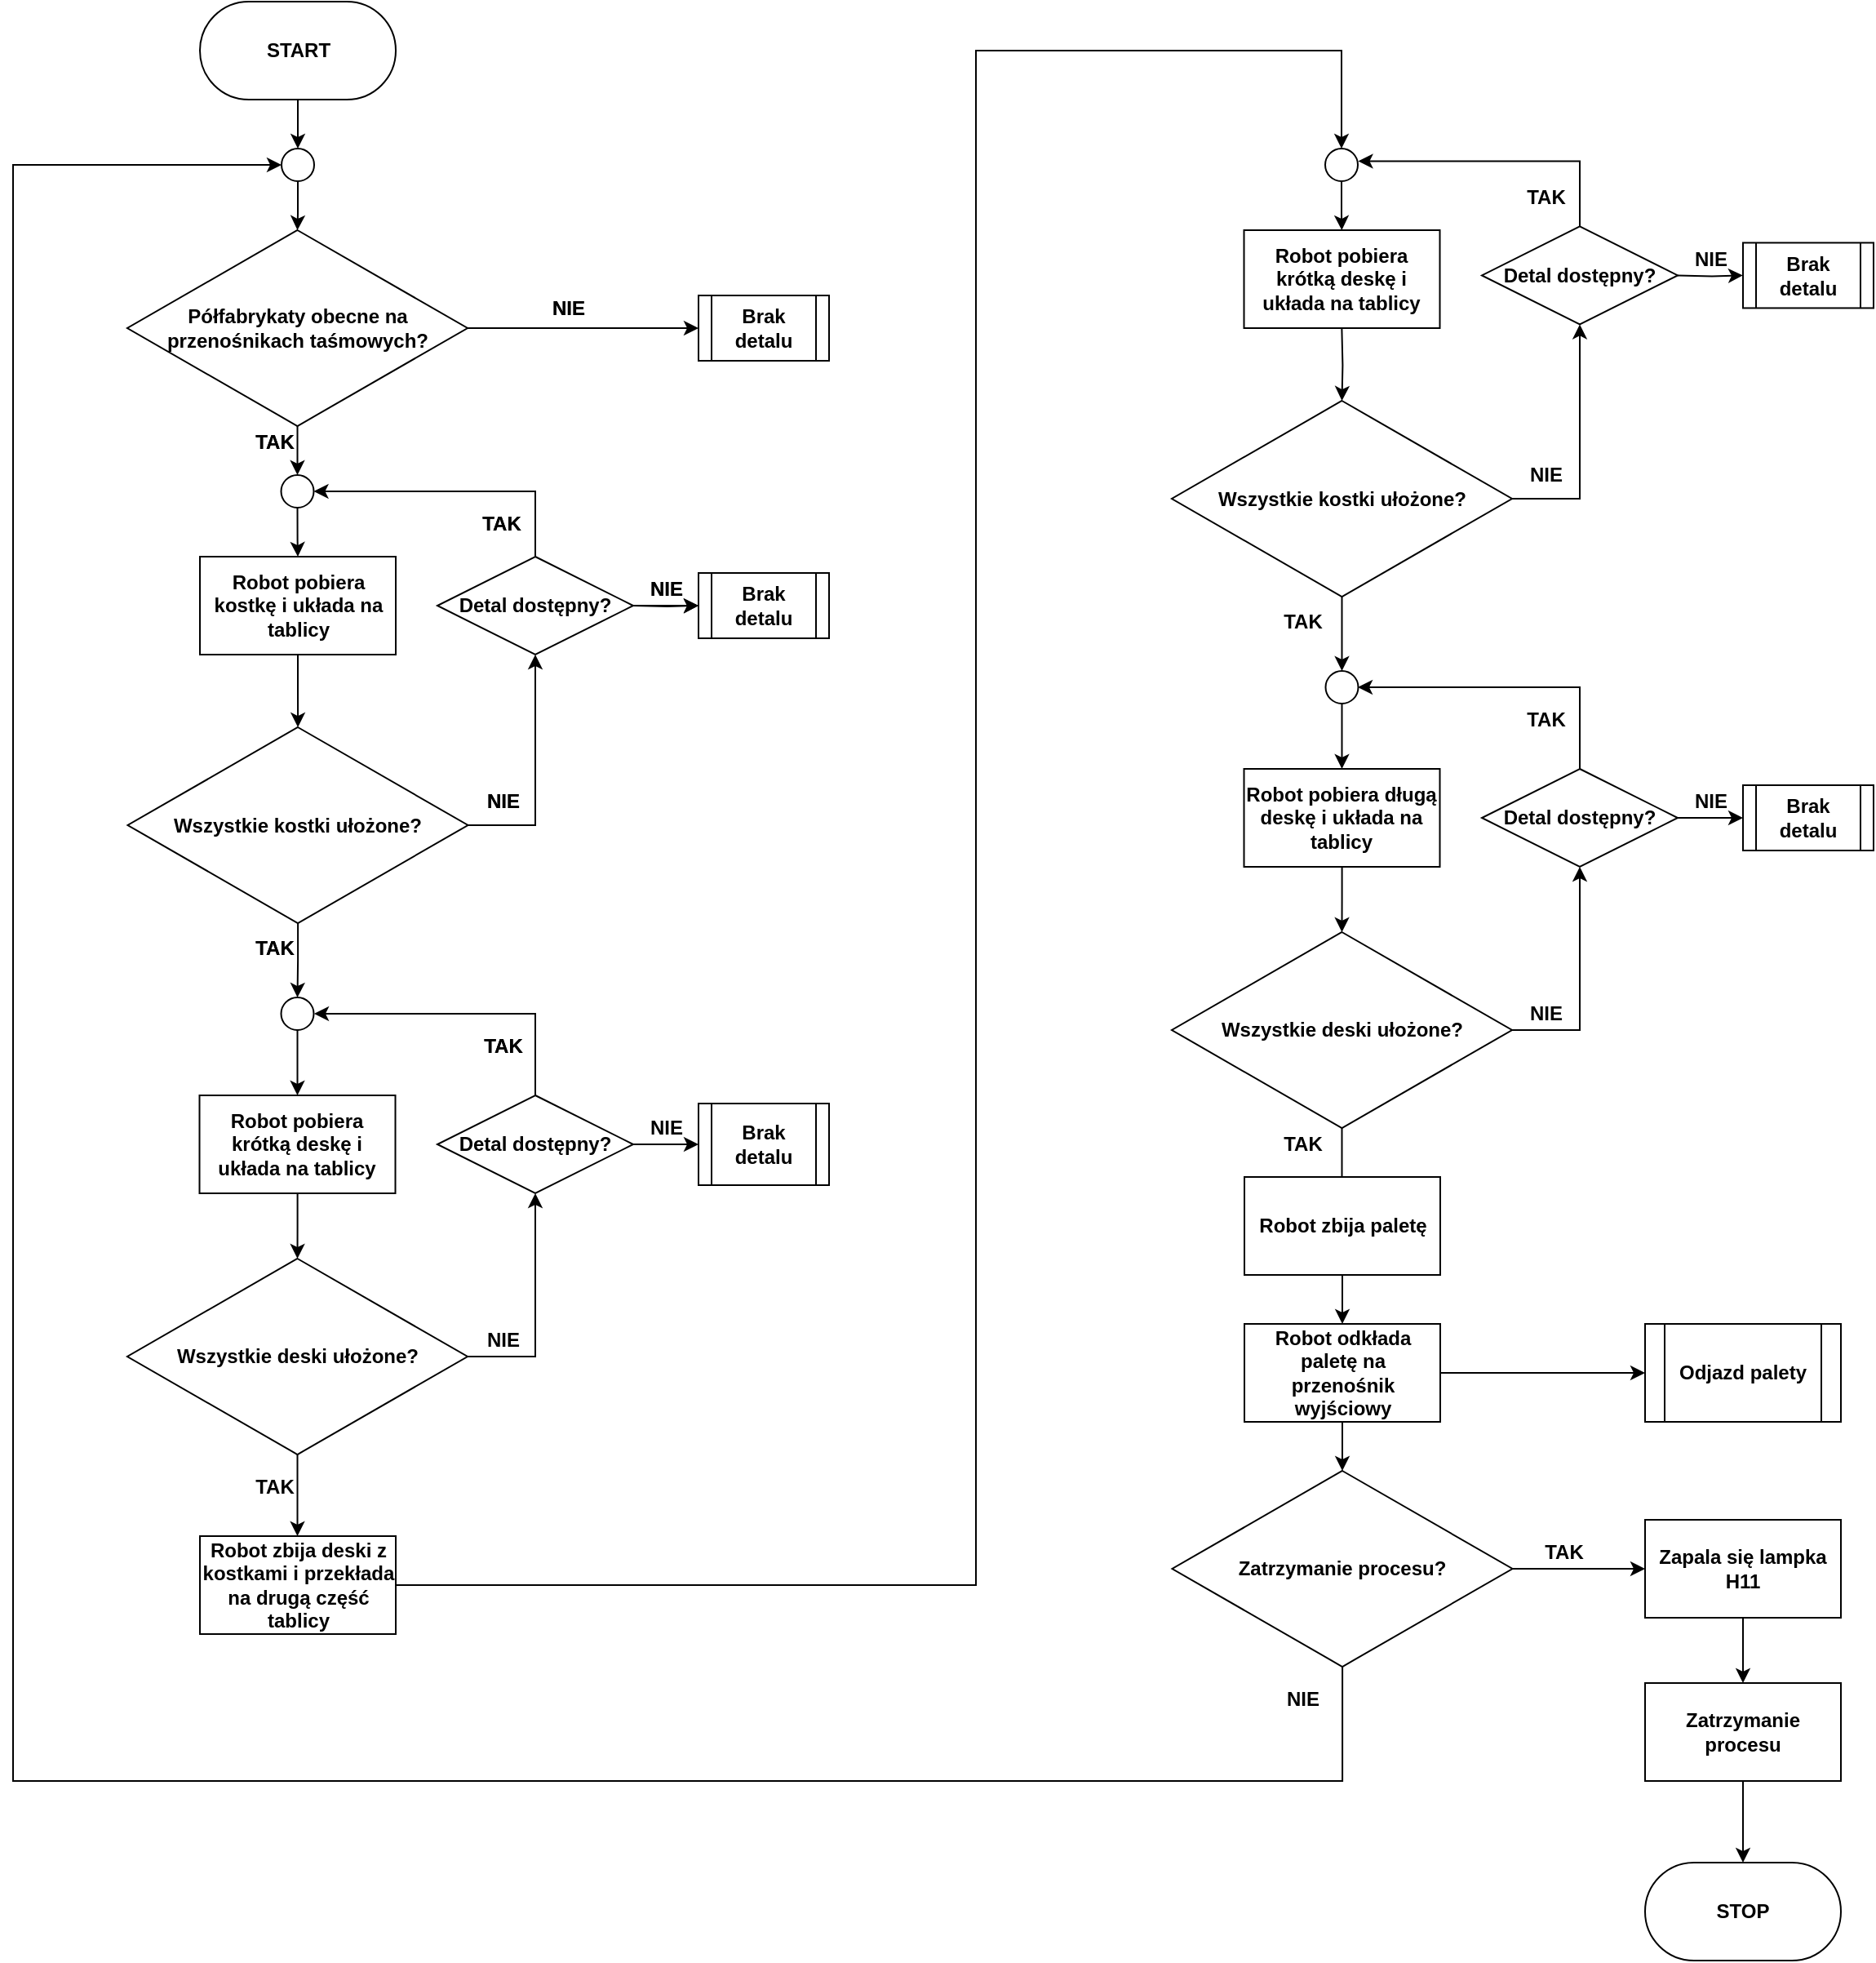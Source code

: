 <mxfile version="16.1.2" type="device"><diagram id="C5RBs43oDa-KdzZeNtuy" name="Page-1"><mxGraphModel dx="2714" dy="1200" grid="1" gridSize="10" guides="1" tooltips="1" connect="1" arrows="1" fold="1" page="1" pageScale="1" pageWidth="827" pageHeight="1169" math="0" shadow="0"><root><mxCell id="WIyWlLk6GJQsqaUBKTNV-0"/><mxCell id="WIyWlLk6GJQsqaUBKTNV-1" parent="WIyWlLk6GJQsqaUBKTNV-0"/><mxCell id="qYrs7TPI9UIkk16O0G_0-86" value="" style="edgeStyle=orthogonalEdgeStyle;rounded=0;orthogonalLoop=1;jettySize=auto;html=1;" edge="1" parent="WIyWlLk6GJQsqaUBKTNV-1" source="qYrs7TPI9UIkk16O0G_0-2" target="qYrs7TPI9UIkk16O0G_0-54"><mxGeometry relative="1" as="geometry"/></mxCell><mxCell id="qYrs7TPI9UIkk16O0G_0-2" value="START" style="rounded=1;whiteSpace=wrap;html=1;arcSize=50;fontStyle=1" vertex="1" parent="WIyWlLk6GJQsqaUBKTNV-1"><mxGeometry x="-105.5" y="30" width="120" height="60" as="geometry"/></mxCell><mxCell id="qYrs7TPI9UIkk16O0G_0-84" value="" style="edgeStyle=orthogonalEdgeStyle;rounded=0;orthogonalLoop=1;jettySize=auto;html=1;" edge="1" parent="WIyWlLk6GJQsqaUBKTNV-1" source="qYrs7TPI9UIkk16O0G_0-42" target="qYrs7TPI9UIkk16O0G_0-69"><mxGeometry relative="1" as="geometry"/></mxCell><mxCell id="qYrs7TPI9UIkk16O0G_0-129" style="edgeStyle=orthogonalEdgeStyle;rounded=0;orthogonalLoop=1;jettySize=auto;html=1;entryX=0;entryY=0.5;entryDx=0;entryDy=0;" edge="1" parent="WIyWlLk6GJQsqaUBKTNV-1" source="qYrs7TPI9UIkk16O0G_0-42" target="qYrs7TPI9UIkk16O0G_0-128"><mxGeometry relative="1" as="geometry"/></mxCell><mxCell id="qYrs7TPI9UIkk16O0G_0-42" value="&lt;div&gt;&lt;b&gt;Półfabrykaty obecne na przenośnikach taśmowych?&lt;/b&gt;&lt;/div&gt;" style="rhombus;whiteSpace=wrap;html=1;align=center;" vertex="1" parent="WIyWlLk6GJQsqaUBKTNV-1"><mxGeometry x="-150" y="170" width="208.5" height="120" as="geometry"/></mxCell><mxCell id="qYrs7TPI9UIkk16O0G_0-82" value="" style="edgeStyle=orthogonalEdgeStyle;rounded=0;orthogonalLoop=1;jettySize=auto;html=1;" edge="1" parent="WIyWlLk6GJQsqaUBKTNV-1" source="qYrs7TPI9UIkk16O0G_0-49" target="qYrs7TPI9UIkk16O0G_0-53"><mxGeometry relative="1" as="geometry"/></mxCell><mxCell id="qYrs7TPI9UIkk16O0G_0-49" value="&lt;b&gt;Robot pobiera kostkę i układa na tablicy&lt;/b&gt;" style="whiteSpace=wrap;html=1;" vertex="1" parent="WIyWlLk6GJQsqaUBKTNV-1"><mxGeometry x="-105.5" y="370" width="120" height="60" as="geometry"/></mxCell><mxCell id="qYrs7TPI9UIkk16O0G_0-81" value="" style="edgeStyle=orthogonalEdgeStyle;rounded=0;orthogonalLoop=1;jettySize=auto;html=1;" edge="1" parent="WIyWlLk6GJQsqaUBKTNV-1" source="qYrs7TPI9UIkk16O0G_0-53" target="qYrs7TPI9UIkk16O0G_0-74"><mxGeometry relative="1" as="geometry"/></mxCell><mxCell id="qYrs7TPI9UIkk16O0G_0-115" style="edgeStyle=orthogonalEdgeStyle;rounded=0;orthogonalLoop=1;jettySize=auto;html=1;entryX=0.5;entryY=1;entryDx=0;entryDy=0;" edge="1" parent="WIyWlLk6GJQsqaUBKTNV-1" source="qYrs7TPI9UIkk16O0G_0-53" target="qYrs7TPI9UIkk16O0G_0-114"><mxGeometry relative="1" as="geometry"><Array as="points"><mxPoint x="100" y="535"/></Array></mxGeometry></mxCell><mxCell id="qYrs7TPI9UIkk16O0G_0-53" value="&lt;b&gt;Wszystkie kostki ułożone?&lt;/b&gt;" style="rhombus;whiteSpace=wrap;html=1;align=center;" vertex="1" parent="WIyWlLk6GJQsqaUBKTNV-1"><mxGeometry x="-149.75" y="474.5" width="208.5" height="120" as="geometry"/></mxCell><mxCell id="qYrs7TPI9UIkk16O0G_0-85" value="" style="edgeStyle=orthogonalEdgeStyle;rounded=0;orthogonalLoop=1;jettySize=auto;html=1;" edge="1" parent="WIyWlLk6GJQsqaUBKTNV-1" source="qYrs7TPI9UIkk16O0G_0-54" target="qYrs7TPI9UIkk16O0G_0-42"><mxGeometry relative="1" as="geometry"/></mxCell><mxCell id="qYrs7TPI9UIkk16O0G_0-54" value="" style="ellipse;whiteSpace=wrap;html=1;aspect=fixed;" vertex="1" parent="WIyWlLk6GJQsqaUBKTNV-1"><mxGeometry x="-55.5" y="120" width="20" height="20" as="geometry"/></mxCell><mxCell id="qYrs7TPI9UIkk16O0G_0-79" value="" style="edgeStyle=orthogonalEdgeStyle;rounded=0;orthogonalLoop=1;jettySize=auto;html=1;" edge="1" parent="WIyWlLk6GJQsqaUBKTNV-1" source="qYrs7TPI9UIkk16O0G_0-64" target="qYrs7TPI9UIkk16O0G_0-65"><mxGeometry relative="1" as="geometry"/></mxCell><mxCell id="qYrs7TPI9UIkk16O0G_0-64" value="&lt;b&gt;Robot pobiera krótką deskę i układa na tablicy&lt;/b&gt;" style="whiteSpace=wrap;html=1;" vertex="1" parent="WIyWlLk6GJQsqaUBKTNV-1"><mxGeometry x="-105.75" y="700" width="120" height="60" as="geometry"/></mxCell><mxCell id="qYrs7TPI9UIkk16O0G_0-88" style="edgeStyle=orthogonalEdgeStyle;rounded=0;orthogonalLoop=1;jettySize=auto;html=1;" edge="1" parent="WIyWlLk6GJQsqaUBKTNV-1" source="qYrs7TPI9UIkk16O0G_0-65"><mxGeometry relative="1" as="geometry"><mxPoint x="-45.75" y="970" as="targetPoint"/></mxGeometry></mxCell><mxCell id="qYrs7TPI9UIkk16O0G_0-125" style="edgeStyle=orthogonalEdgeStyle;rounded=0;orthogonalLoop=1;jettySize=auto;html=1;entryX=0.5;entryY=1;entryDx=0;entryDy=0;" edge="1" parent="WIyWlLk6GJQsqaUBKTNV-1" source="qYrs7TPI9UIkk16O0G_0-65" target="qYrs7TPI9UIkk16O0G_0-123"><mxGeometry relative="1" as="geometry"><Array as="points"><mxPoint x="100" y="860"/></Array></mxGeometry></mxCell><mxCell id="qYrs7TPI9UIkk16O0G_0-65" value="&lt;b&gt;Wszystkie deski ułożone?&lt;/b&gt;" style="rhombus;whiteSpace=wrap;html=1;align=center;" vertex="1" parent="WIyWlLk6GJQsqaUBKTNV-1"><mxGeometry x="-150" y="800" width="208.5" height="120" as="geometry"/></mxCell><mxCell id="qYrs7TPI9UIkk16O0G_0-83" value="" style="edgeStyle=orthogonalEdgeStyle;rounded=0;orthogonalLoop=1;jettySize=auto;html=1;" edge="1" parent="WIyWlLk6GJQsqaUBKTNV-1" source="qYrs7TPI9UIkk16O0G_0-69" target="qYrs7TPI9UIkk16O0G_0-49"><mxGeometry relative="1" as="geometry"/></mxCell><mxCell id="qYrs7TPI9UIkk16O0G_0-69" value="" style="ellipse;whiteSpace=wrap;html=1;aspect=fixed;" vertex="1" parent="WIyWlLk6GJQsqaUBKTNV-1"><mxGeometry x="-55.75" y="320" width="20" height="20" as="geometry"/></mxCell><mxCell id="qYrs7TPI9UIkk16O0G_0-80" value="" style="edgeStyle=orthogonalEdgeStyle;rounded=0;orthogonalLoop=1;jettySize=auto;html=1;" edge="1" parent="WIyWlLk6GJQsqaUBKTNV-1" source="qYrs7TPI9UIkk16O0G_0-74" target="qYrs7TPI9UIkk16O0G_0-64"><mxGeometry relative="1" as="geometry"/></mxCell><mxCell id="qYrs7TPI9UIkk16O0G_0-74" value="" style="ellipse;whiteSpace=wrap;html=1;aspect=fixed;" vertex="1" parent="WIyWlLk6GJQsqaUBKTNV-1"><mxGeometry x="-55.75" y="640" width="20" height="20" as="geometry"/></mxCell><mxCell id="qYrs7TPI9UIkk16O0G_0-90" style="edgeStyle=orthogonalEdgeStyle;rounded=0;orthogonalLoop=1;jettySize=auto;html=1;entryX=0.5;entryY=0;entryDx=0;entryDy=0;" edge="1" parent="WIyWlLk6GJQsqaUBKTNV-1" source="qYrs7TPI9UIkk16O0G_0-89" target="qYrs7TPI9UIkk16O0G_0-96"><mxGeometry relative="1" as="geometry"><mxPoint x="440" y="120" as="targetPoint"/><Array as="points"><mxPoint x="370" y="1000"/><mxPoint x="370" y="60"/><mxPoint x="594" y="60"/></Array></mxGeometry></mxCell><mxCell id="qYrs7TPI9UIkk16O0G_0-89" value="Robot zbija deski z kostkami i przekłada na drugą część tablicy" style="whiteSpace=wrap;html=1;fontStyle=1" vertex="1" parent="WIyWlLk6GJQsqaUBKTNV-1"><mxGeometry x="-105.5" y="970" width="120" height="60" as="geometry"/></mxCell><mxCell id="qYrs7TPI9UIkk16O0G_0-91" value="" style="edgeStyle=orthogonalEdgeStyle;rounded=0;orthogonalLoop=1;jettySize=auto;html=1;" edge="1" parent="WIyWlLk6GJQsqaUBKTNV-1" target="qYrs7TPI9UIkk16O0G_0-94"><mxGeometry relative="1" as="geometry"><mxPoint x="594.176" y="230" as="sourcePoint"/></mxGeometry></mxCell><mxCell id="qYrs7TPI9UIkk16O0G_0-106" value="" style="edgeStyle=orthogonalEdgeStyle;rounded=0;orthogonalLoop=1;jettySize=auto;html=1;" edge="1" parent="WIyWlLk6GJQsqaUBKTNV-1" source="qYrs7TPI9UIkk16O0G_0-94" target="qYrs7TPI9UIkk16O0G_0-104"><mxGeometry relative="1" as="geometry"/></mxCell><mxCell id="qYrs7TPI9UIkk16O0G_0-138" style="edgeStyle=orthogonalEdgeStyle;rounded=0;orthogonalLoop=1;jettySize=auto;html=1;entryX=0.5;entryY=1;entryDx=0;entryDy=0;" edge="1" parent="WIyWlLk6GJQsqaUBKTNV-1" source="qYrs7TPI9UIkk16O0G_0-94" target="qYrs7TPI9UIkk16O0G_0-135"><mxGeometry relative="1" as="geometry"><Array as="points"><mxPoint x="740" y="335"/></Array></mxGeometry></mxCell><mxCell id="qYrs7TPI9UIkk16O0G_0-94" value="&lt;b&gt;Wszystkie kostki ułożone?&lt;/b&gt;" style="rhombus;whiteSpace=wrap;html=1;align=center;" vertex="1" parent="WIyWlLk6GJQsqaUBKTNV-1"><mxGeometry x="490" y="274.5" width="208.5" height="120" as="geometry"/></mxCell><mxCell id="qYrs7TPI9UIkk16O0G_0-95" value="" style="edgeStyle=orthogonalEdgeStyle;rounded=0;orthogonalLoop=1;jettySize=auto;html=1;" edge="1" parent="WIyWlLk6GJQsqaUBKTNV-1" source="qYrs7TPI9UIkk16O0G_0-96"><mxGeometry relative="1" as="geometry"><mxPoint x="594.176" y="170" as="targetPoint"/></mxGeometry></mxCell><mxCell id="qYrs7TPI9UIkk16O0G_0-96" value="" style="ellipse;whiteSpace=wrap;html=1;aspect=fixed;" vertex="1" parent="WIyWlLk6GJQsqaUBKTNV-1"><mxGeometry x="584" y="120" width="20" height="20" as="geometry"/></mxCell><mxCell id="qYrs7TPI9UIkk16O0G_0-97" value="&lt;b&gt;Robot pobiera krótką deskę i układa na tablicy&lt;/b&gt;" style="whiteSpace=wrap;html=1;" vertex="1" parent="WIyWlLk6GJQsqaUBKTNV-1"><mxGeometry x="534.25" y="170" width="120" height="60" as="geometry"/></mxCell><mxCell id="qYrs7TPI9UIkk16O0G_0-98" value="" style="edgeStyle=orthogonalEdgeStyle;rounded=0;orthogonalLoop=1;jettySize=auto;html=1;" edge="1" parent="WIyWlLk6GJQsqaUBKTNV-1" source="qYrs7TPI9UIkk16O0G_0-99" target="qYrs7TPI9UIkk16O0G_0-102"><mxGeometry relative="1" as="geometry"/></mxCell><mxCell id="qYrs7TPI9UIkk16O0G_0-99" value="&lt;b&gt;Robot pobiera długą deskę i układa na tablicy&lt;/b&gt;" style="whiteSpace=wrap;html=1;" vertex="1" parent="WIyWlLk6GJQsqaUBKTNV-1"><mxGeometry x="534.25" y="500" width="120" height="60" as="geometry"/></mxCell><mxCell id="qYrs7TPI9UIkk16O0G_0-101" style="edgeStyle=orthogonalEdgeStyle;rounded=0;orthogonalLoop=1;jettySize=auto;html=1;" edge="1" parent="WIyWlLk6GJQsqaUBKTNV-1" source="qYrs7TPI9UIkk16O0G_0-102"><mxGeometry relative="1" as="geometry"><mxPoint x="594.25" y="770" as="targetPoint"/></mxGeometry></mxCell><mxCell id="qYrs7TPI9UIkk16O0G_0-144" style="edgeStyle=orthogonalEdgeStyle;rounded=0;orthogonalLoop=1;jettySize=auto;html=1;entryX=0.5;entryY=1;entryDx=0;entryDy=0;" edge="1" parent="WIyWlLk6GJQsqaUBKTNV-1" source="qYrs7TPI9UIkk16O0G_0-102" target="qYrs7TPI9UIkk16O0G_0-141"><mxGeometry relative="1" as="geometry"><Array as="points"><mxPoint x="740" y="660"/></Array></mxGeometry></mxCell><mxCell id="qYrs7TPI9UIkk16O0G_0-102" value="&lt;b&gt;Wszystkie deski ułożone?&lt;/b&gt;" style="rhombus;whiteSpace=wrap;html=1;align=center;" vertex="1" parent="WIyWlLk6GJQsqaUBKTNV-1"><mxGeometry x="490" y="600" width="208.5" height="120" as="geometry"/></mxCell><mxCell id="qYrs7TPI9UIkk16O0G_0-103" value="" style="edgeStyle=orthogonalEdgeStyle;rounded=0;orthogonalLoop=1;jettySize=auto;html=1;" edge="1" parent="WIyWlLk6GJQsqaUBKTNV-1" source="qYrs7TPI9UIkk16O0G_0-104" target="qYrs7TPI9UIkk16O0G_0-99"><mxGeometry relative="1" as="geometry"/></mxCell><mxCell id="qYrs7TPI9UIkk16O0G_0-104" value="" style="ellipse;whiteSpace=wrap;html=1;aspect=fixed;" vertex="1" parent="WIyWlLk6GJQsqaUBKTNV-1"><mxGeometry x="584.25" y="440" width="20" height="20" as="geometry"/></mxCell><mxCell id="qYrs7TPI9UIkk16O0G_0-108" value="" style="edgeStyle=orthogonalEdgeStyle;rounded=0;orthogonalLoop=1;jettySize=auto;html=1;" edge="1" parent="WIyWlLk6GJQsqaUBKTNV-1" source="qYrs7TPI9UIkk16O0G_0-105" target="qYrs7TPI9UIkk16O0G_0-107"><mxGeometry relative="1" as="geometry"/></mxCell><mxCell id="qYrs7TPI9UIkk16O0G_0-105" value="Robot zbija paletę" style="whiteSpace=wrap;html=1;fontStyle=1" vertex="1" parent="WIyWlLk6GJQsqaUBKTNV-1"><mxGeometry x="534.5" y="750" width="120" height="60" as="geometry"/></mxCell><mxCell id="qYrs7TPI9UIkk16O0G_0-148" style="edgeStyle=orthogonalEdgeStyle;rounded=0;orthogonalLoop=1;jettySize=auto;html=1;entryX=0.5;entryY=0;entryDx=0;entryDy=0;" edge="1" parent="WIyWlLk6GJQsqaUBKTNV-1" source="qYrs7TPI9UIkk16O0G_0-107" target="qYrs7TPI9UIkk16O0G_0-147"><mxGeometry relative="1" as="geometry"/></mxCell><mxCell id="qYrs7TPI9UIkk16O0G_0-157" value="" style="edgeStyle=orthogonalEdgeStyle;rounded=0;orthogonalLoop=1;jettySize=auto;html=1;" edge="1" parent="WIyWlLk6GJQsqaUBKTNV-1" source="qYrs7TPI9UIkk16O0G_0-107" target="qYrs7TPI9UIkk16O0G_0-156"><mxGeometry relative="1" as="geometry"/></mxCell><mxCell id="qYrs7TPI9UIkk16O0G_0-107" value="Robot odkłada paletę na przenośnik wyjściowy" style="whiteSpace=wrap;html=1;fontStyle=1;" vertex="1" parent="WIyWlLk6GJQsqaUBKTNV-1"><mxGeometry x="534.5" y="840" width="120" height="60" as="geometry"/></mxCell><mxCell id="qYrs7TPI9UIkk16O0G_0-116" style="edgeStyle=orthogonalEdgeStyle;rounded=0;orthogonalLoop=1;jettySize=auto;html=1;entryX=1;entryY=0.5;entryDx=0;entryDy=0;" edge="1" parent="WIyWlLk6GJQsqaUBKTNV-1" source="qYrs7TPI9UIkk16O0G_0-114" target="qYrs7TPI9UIkk16O0G_0-69"><mxGeometry relative="1" as="geometry"><Array as="points"><mxPoint x="100" y="330"/></Array></mxGeometry></mxCell><mxCell id="qYrs7TPI9UIkk16O0G_0-119" value="" style="edgeStyle=orthogonalEdgeStyle;rounded=0;orthogonalLoop=1;jettySize=auto;html=1;" edge="1" parent="WIyWlLk6GJQsqaUBKTNV-1" source="qYrs7TPI9UIkk16O0G_0-114" target="qYrs7TPI9UIkk16O0G_0-118"><mxGeometry relative="1" as="geometry"/></mxCell><mxCell id="qYrs7TPI9UIkk16O0G_0-114" value="&lt;b&gt;Detal dostępny?&lt;/b&gt;" style="rhombus;whiteSpace=wrap;html=1;align=center;" vertex="1" parent="WIyWlLk6GJQsqaUBKTNV-1"><mxGeometry x="40" y="370" width="120" height="60" as="geometry"/></mxCell><mxCell id="qYrs7TPI9UIkk16O0G_0-118" value="&lt;b&gt;Brak detalu&lt;/b&gt;" style="shape=process;whiteSpace=wrap;html=1;backgroundOutline=1;" vertex="1" parent="WIyWlLk6GJQsqaUBKTNV-1"><mxGeometry x="200" y="380" width="80" height="40" as="geometry"/></mxCell><mxCell id="qYrs7TPI9UIkk16O0G_0-121" style="edgeStyle=orthogonalEdgeStyle;rounded=0;orthogonalLoop=1;jettySize=auto;html=1;entryX=1;entryY=0.5;entryDx=0;entryDy=0;" edge="1" parent="WIyWlLk6GJQsqaUBKTNV-1" source="qYrs7TPI9UIkk16O0G_0-123"><mxGeometry relative="1" as="geometry"><mxPoint x="-35.5" y="650" as="targetPoint"/><Array as="points"><mxPoint x="100.25" y="650"/></Array></mxGeometry></mxCell><mxCell id="qYrs7TPI9UIkk16O0G_0-122" value="" style="edgeStyle=orthogonalEdgeStyle;rounded=0;orthogonalLoop=1;jettySize=auto;html=1;" edge="1" parent="WIyWlLk6GJQsqaUBKTNV-1" source="qYrs7TPI9UIkk16O0G_0-123" target="qYrs7TPI9UIkk16O0G_0-124"><mxGeometry relative="1" as="geometry"/></mxCell><mxCell id="qYrs7TPI9UIkk16O0G_0-123" value="&lt;b&gt;Detal dostępny?&lt;/b&gt;" style="rhombus;whiteSpace=wrap;html=1;align=center;" vertex="1" parent="WIyWlLk6GJQsqaUBKTNV-1"><mxGeometry x="40" y="700" width="120" height="60" as="geometry"/></mxCell><mxCell id="qYrs7TPI9UIkk16O0G_0-124" value="&lt;b&gt;Brak detalu&lt;/b&gt;" style="shape=process;whiteSpace=wrap;html=1;backgroundOutline=1;" vertex="1" parent="WIyWlLk6GJQsqaUBKTNV-1"><mxGeometry x="200" y="705" width="80" height="50" as="geometry"/></mxCell><mxCell id="qYrs7TPI9UIkk16O0G_0-128" value="&lt;b&gt;Brak detalu&lt;/b&gt;" style="shape=process;whiteSpace=wrap;html=1;backgroundOutline=1;" vertex="1" parent="WIyWlLk6GJQsqaUBKTNV-1"><mxGeometry x="200" y="210" width="80" height="40" as="geometry"/></mxCell><mxCell id="qYrs7TPI9UIkk16O0G_0-131" value="" style="edgeStyle=orthogonalEdgeStyle;rounded=0;orthogonalLoop=1;jettySize=auto;html=1;" edge="1" target="qYrs7TPI9UIkk16O0G_0-132" parent="WIyWlLk6GJQsqaUBKTNV-1"><mxGeometry relative="1" as="geometry"><mxPoint x="160" y="400" as="sourcePoint"/></mxGeometry></mxCell><mxCell id="qYrs7TPI9UIkk16O0G_0-132" value="&lt;b&gt;Brak detalu&lt;/b&gt;" style="shape=process;whiteSpace=wrap;html=1;backgroundOutline=1;" vertex="1" parent="WIyWlLk6GJQsqaUBKTNV-1"><mxGeometry x="200" y="380" width="80" height="40" as="geometry"/></mxCell><mxCell id="qYrs7TPI9UIkk16O0G_0-134" style="edgeStyle=orthogonalEdgeStyle;rounded=0;orthogonalLoop=1;jettySize=auto;html=1;entryX=1;entryY=0.5;entryDx=0;entryDy=0;" edge="1" parent="WIyWlLk6GJQsqaUBKTNV-1" source="qYrs7TPI9UIkk16O0G_0-135"><mxGeometry relative="1" as="geometry"><mxPoint x="604.25" y="127.72" as="targetPoint"/><Array as="points"><mxPoint x="740" y="127.72"/></Array></mxGeometry></mxCell><mxCell id="qYrs7TPI9UIkk16O0G_0-135" value="&lt;b&gt;Detal dostępny?&lt;/b&gt;" style="rhombus;whiteSpace=wrap;html=1;align=center;" vertex="1" parent="WIyWlLk6GJQsqaUBKTNV-1"><mxGeometry x="680" y="167.72" width="120" height="60" as="geometry"/></mxCell><mxCell id="qYrs7TPI9UIkk16O0G_0-136" value="" style="edgeStyle=orthogonalEdgeStyle;rounded=0;orthogonalLoop=1;jettySize=auto;html=1;" edge="1" parent="WIyWlLk6GJQsqaUBKTNV-1" target="qYrs7TPI9UIkk16O0G_0-137"><mxGeometry relative="1" as="geometry"><mxPoint x="800" y="197.72" as="sourcePoint"/></mxGeometry></mxCell><mxCell id="qYrs7TPI9UIkk16O0G_0-137" value="&lt;b&gt;Brak detalu&lt;/b&gt;" style="shape=process;whiteSpace=wrap;html=1;backgroundOutline=1;" vertex="1" parent="WIyWlLk6GJQsqaUBKTNV-1"><mxGeometry x="840" y="177.72" width="80" height="40" as="geometry"/></mxCell><mxCell id="qYrs7TPI9UIkk16O0G_0-140" style="edgeStyle=orthogonalEdgeStyle;rounded=0;orthogonalLoop=1;jettySize=auto;html=1;entryX=1;entryY=0.5;entryDx=0;entryDy=0;" edge="1" parent="WIyWlLk6GJQsqaUBKTNV-1" source="qYrs7TPI9UIkk16O0G_0-141"><mxGeometry relative="1" as="geometry"><mxPoint x="604" y="450" as="targetPoint"/><Array as="points"><mxPoint x="739.75" y="450"/></Array></mxGeometry></mxCell><mxCell id="qYrs7TPI9UIkk16O0G_0-145" value="" style="edgeStyle=orthogonalEdgeStyle;rounded=0;orthogonalLoop=1;jettySize=auto;html=1;" edge="1" parent="WIyWlLk6GJQsqaUBKTNV-1" source="qYrs7TPI9UIkk16O0G_0-141" target="qYrs7TPI9UIkk16O0G_0-143"><mxGeometry relative="1" as="geometry"/></mxCell><mxCell id="qYrs7TPI9UIkk16O0G_0-141" value="&lt;b&gt;Detal dostępny?&lt;/b&gt;" style="rhombus;whiteSpace=wrap;html=1;align=center;" vertex="1" parent="WIyWlLk6GJQsqaUBKTNV-1"><mxGeometry x="680" y="500" width="120" height="60" as="geometry"/></mxCell><mxCell id="qYrs7TPI9UIkk16O0G_0-143" value="&lt;b&gt;Brak detalu&lt;/b&gt;" style="shape=process;whiteSpace=wrap;html=1;backgroundOutline=1;" vertex="1" parent="WIyWlLk6GJQsqaUBKTNV-1"><mxGeometry x="840" y="510" width="80" height="40" as="geometry"/></mxCell><mxCell id="qYrs7TPI9UIkk16O0G_0-149" style="edgeStyle=orthogonalEdgeStyle;rounded=0;orthogonalLoop=1;jettySize=auto;html=1;entryX=0;entryY=0.5;entryDx=0;entryDy=0;" edge="1" parent="WIyWlLk6GJQsqaUBKTNV-1" source="qYrs7TPI9UIkk16O0G_0-147" target="qYrs7TPI9UIkk16O0G_0-54"><mxGeometry relative="1" as="geometry"><mxPoint x="560.0" y="1150" as="targetPoint"/><Array as="points"><mxPoint x="595" y="1120"/><mxPoint x="-220" y="1120"/><mxPoint x="-220" y="130"/></Array></mxGeometry></mxCell><mxCell id="qYrs7TPI9UIkk16O0G_0-155" style="edgeStyle=orthogonalEdgeStyle;rounded=0;orthogonalLoop=1;jettySize=auto;html=1;entryX=0;entryY=0.5;entryDx=0;entryDy=0;" edge="1" parent="WIyWlLk6GJQsqaUBKTNV-1" source="qYrs7TPI9UIkk16O0G_0-147" target="qYrs7TPI9UIkk16O0G_0-151"><mxGeometry relative="1" as="geometry"/></mxCell><mxCell id="qYrs7TPI9UIkk16O0G_0-147" value="&lt;b&gt;Zatrzymanie procesu?&lt;/b&gt;" style="rhombus;whiteSpace=wrap;html=1;align=center;" vertex="1" parent="WIyWlLk6GJQsqaUBKTNV-1"><mxGeometry x="490.25" y="930" width="208.5" height="120" as="geometry"/></mxCell><mxCell id="qYrs7TPI9UIkk16O0G_0-150" style="edgeStyle=orthogonalEdgeStyle;rounded=0;orthogonalLoop=1;jettySize=auto;html=1;entryX=0.5;entryY=0;entryDx=0;entryDy=0;" edge="1" parent="WIyWlLk6GJQsqaUBKTNV-1" source="qYrs7TPI9UIkk16O0G_0-151" target="qYrs7TPI9UIkk16O0G_0-154"><mxGeometry relative="1" as="geometry"/></mxCell><mxCell id="qYrs7TPI9UIkk16O0G_0-151" value="&lt;b&gt;Zapala się lampka H11&lt;/b&gt;" style="whiteSpace=wrap;html=1;" vertex="1" parent="WIyWlLk6GJQsqaUBKTNV-1"><mxGeometry x="780" y="960" width="120" height="60" as="geometry"/></mxCell><mxCell id="qYrs7TPI9UIkk16O0G_0-152" value="STOP" style="rounded=1;whiteSpace=wrap;html=1;arcSize=50;fontStyle=1" vertex="1" parent="WIyWlLk6GJQsqaUBKTNV-1"><mxGeometry x="780" y="1170" width="120" height="60" as="geometry"/></mxCell><mxCell id="qYrs7TPI9UIkk16O0G_0-153" value="" style="edgeStyle=orthogonalEdgeStyle;rounded=0;orthogonalLoop=1;jettySize=auto;html=1;" edge="1" parent="WIyWlLk6GJQsqaUBKTNV-1" source="qYrs7TPI9UIkk16O0G_0-154" target="qYrs7TPI9UIkk16O0G_0-152"><mxGeometry relative="1" as="geometry"/></mxCell><mxCell id="qYrs7TPI9UIkk16O0G_0-154" value="&lt;b&gt;Zatrzymanie procesu&lt;br&gt;&lt;/b&gt;" style="whiteSpace=wrap;html=1;" vertex="1" parent="WIyWlLk6GJQsqaUBKTNV-1"><mxGeometry x="780" y="1060" width="120" height="60" as="geometry"/></mxCell><mxCell id="qYrs7TPI9UIkk16O0G_0-156" value="Odjazd palety" style="shape=process;whiteSpace=wrap;html=1;backgroundOutline=1;fontStyle=1;" vertex="1" parent="WIyWlLk6GJQsqaUBKTNV-1"><mxGeometry x="780" y="840" width="120" height="60" as="geometry"/></mxCell><mxCell id="qYrs7TPI9UIkk16O0G_0-160" value="&lt;b&gt;TAK&lt;/b&gt;" style="text;html=1;align=center;verticalAlign=middle;resizable=0;points=[];autosize=1;strokeColor=none;fillColor=none;" vertex="1" parent="WIyWlLk6GJQsqaUBKTNV-1"><mxGeometry x="-80" y="290" width="40" height="20" as="geometry"/></mxCell><mxCell id="qYrs7TPI9UIkk16O0G_0-161" value="&lt;b&gt;TAK&lt;/b&gt;" style="text;html=1;align=center;verticalAlign=middle;resizable=0;points=[];autosize=1;strokeColor=none;fillColor=none;" vertex="1" parent="WIyWlLk6GJQsqaUBKTNV-1"><mxGeometry x="-80" y="600" width="40" height="20" as="geometry"/></mxCell><mxCell id="qYrs7TPI9UIkk16O0G_0-163" value="&lt;b&gt;TAK&lt;/b&gt;" style="text;html=1;align=center;verticalAlign=middle;resizable=0;points=[];autosize=1;strokeColor=none;fillColor=none;" vertex="1" parent="WIyWlLk6GJQsqaUBKTNV-1"><mxGeometry x="-80" y="930" width="40" height="20" as="geometry"/></mxCell><mxCell id="qYrs7TPI9UIkk16O0G_0-164" value="&lt;b&gt;TAK&lt;/b&gt;" style="text;html=1;align=center;verticalAlign=middle;resizable=0;points=[];autosize=1;strokeColor=none;fillColor=none;" vertex="1" parent="WIyWlLk6GJQsqaUBKTNV-1"><mxGeometry x="58.75" y="340" width="40" height="20" as="geometry"/></mxCell><mxCell id="qYrs7TPI9UIkk16O0G_0-165" value="&lt;b&gt;TAK&lt;/b&gt;" style="text;html=1;align=center;verticalAlign=middle;resizable=0;points=[];autosize=1;strokeColor=none;fillColor=none;" vertex="1" parent="WIyWlLk6GJQsqaUBKTNV-1"><mxGeometry x="60" y="660" width="40" height="20" as="geometry"/></mxCell><mxCell id="qYrs7TPI9UIkk16O0G_0-167" value="&lt;b&gt;NIE&lt;/b&gt;" style="text;html=1;align=center;verticalAlign=middle;resizable=0;points=[];autosize=1;strokeColor=none;fillColor=none;" vertex="1" parent="WIyWlLk6GJQsqaUBKTNV-1"><mxGeometry x="100" y="207.72" width="40" height="20" as="geometry"/></mxCell><mxCell id="qYrs7TPI9UIkk16O0G_0-168" value="&lt;b&gt;NIE&lt;/b&gt;" style="text;html=1;align=center;verticalAlign=middle;resizable=0;points=[];autosize=1;strokeColor=none;fillColor=none;" vertex="1" parent="WIyWlLk6GJQsqaUBKTNV-1"><mxGeometry x="160" y="380" width="40" height="20" as="geometry"/></mxCell><mxCell id="qYrs7TPI9UIkk16O0G_0-169" value="&lt;b&gt;NIE&lt;/b&gt;" style="text;html=1;align=center;verticalAlign=middle;resizable=0;points=[];autosize=1;strokeColor=none;fillColor=none;" vertex="1" parent="WIyWlLk6GJQsqaUBKTNV-1"><mxGeometry x="160" y="710" width="40" height="20" as="geometry"/></mxCell><mxCell id="qYrs7TPI9UIkk16O0G_0-170" value="&lt;b&gt;NIE&lt;/b&gt;" style="text;html=1;align=center;verticalAlign=middle;resizable=0;points=[];autosize=1;strokeColor=none;fillColor=none;" vertex="1" parent="WIyWlLk6GJQsqaUBKTNV-1"><mxGeometry x="60" y="510" width="40" height="20" as="geometry"/></mxCell><mxCell id="qYrs7TPI9UIkk16O0G_0-171" value="&lt;b&gt;NIE&lt;/b&gt;" style="text;html=1;align=center;verticalAlign=middle;resizable=0;points=[];autosize=1;strokeColor=none;fillColor=none;" vertex="1" parent="WIyWlLk6GJQsqaUBKTNV-1"><mxGeometry x="60" y="840" width="40" height="20" as="geometry"/></mxCell><mxCell id="qYrs7TPI9UIkk16O0G_0-172" value="&lt;b&gt;NIE&lt;/b&gt;" style="text;html=1;align=center;verticalAlign=middle;resizable=0;points=[];autosize=1;strokeColor=none;fillColor=none;" vertex="1" parent="WIyWlLk6GJQsqaUBKTNV-1"><mxGeometry x="100" y="207.72" width="40" height="20" as="geometry"/></mxCell><mxCell id="qYrs7TPI9UIkk16O0G_0-173" value="&lt;b&gt;TAK&lt;/b&gt;" style="text;html=1;align=center;verticalAlign=middle;resizable=0;points=[];autosize=1;strokeColor=none;fillColor=none;" vertex="1" parent="WIyWlLk6GJQsqaUBKTNV-1"><mxGeometry x="-80" y="290" width="40" height="20" as="geometry"/></mxCell><mxCell id="qYrs7TPI9UIkk16O0G_0-174" value="&lt;b&gt;TAK&lt;/b&gt;" style="text;html=1;align=center;verticalAlign=middle;resizable=0;points=[];autosize=1;strokeColor=none;fillColor=none;" vertex="1" parent="WIyWlLk6GJQsqaUBKTNV-1"><mxGeometry x="58.75" y="340" width="40" height="20" as="geometry"/></mxCell><mxCell id="qYrs7TPI9UIkk16O0G_0-175" value="&lt;b&gt;NIE&lt;/b&gt;" style="text;html=1;align=center;verticalAlign=middle;resizable=0;points=[];autosize=1;strokeColor=none;fillColor=none;" vertex="1" parent="WIyWlLk6GJQsqaUBKTNV-1"><mxGeometry x="160" y="380" width="40" height="20" as="geometry"/></mxCell><mxCell id="qYrs7TPI9UIkk16O0G_0-176" value="&lt;b&gt;NIE&lt;/b&gt;" style="text;html=1;align=center;verticalAlign=middle;resizable=0;points=[];autosize=1;strokeColor=none;fillColor=none;" vertex="1" parent="WIyWlLk6GJQsqaUBKTNV-1"><mxGeometry x="60" y="510" width="40" height="20" as="geometry"/></mxCell><mxCell id="qYrs7TPI9UIkk16O0G_0-177" value="&lt;b&gt;TAK&lt;/b&gt;" style="text;html=1;align=center;verticalAlign=middle;resizable=0;points=[];autosize=1;strokeColor=none;fillColor=none;" vertex="1" parent="WIyWlLk6GJQsqaUBKTNV-1"><mxGeometry x="-80" y="600" width="40" height="20" as="geometry"/></mxCell><mxCell id="qYrs7TPI9UIkk16O0G_0-178" value="&lt;b&gt;TAK&lt;/b&gt;" style="text;html=1;align=center;verticalAlign=middle;resizable=0;points=[];autosize=1;strokeColor=none;fillColor=none;" vertex="1" parent="WIyWlLk6GJQsqaUBKTNV-1"><mxGeometry x="60" y="660" width="40" height="20" as="geometry"/></mxCell><mxCell id="qYrs7TPI9UIkk16O0G_0-201" value="&lt;b&gt;TAK&lt;/b&gt;" style="text;html=1;align=center;verticalAlign=middle;resizable=0;points=[];autosize=1;strokeColor=none;fillColor=none;" vertex="1" parent="WIyWlLk6GJQsqaUBKTNV-1"><mxGeometry x="550" y="400" width="40" height="20" as="geometry"/></mxCell><mxCell id="qYrs7TPI9UIkk16O0G_0-202" value="&lt;b&gt;TAK&lt;/b&gt;" style="text;html=1;align=center;verticalAlign=middle;resizable=0;points=[];autosize=1;strokeColor=none;fillColor=none;" vertex="1" parent="WIyWlLk6GJQsqaUBKTNV-1"><mxGeometry x="698.5" y="140" width="40" height="20" as="geometry"/></mxCell><mxCell id="qYrs7TPI9UIkk16O0G_0-203" value="&lt;b&gt;TAK&lt;/b&gt;" style="text;html=1;align=center;verticalAlign=middle;resizable=0;points=[];autosize=1;strokeColor=none;fillColor=none;" vertex="1" parent="WIyWlLk6GJQsqaUBKTNV-1"><mxGeometry x="550" y="720" width="40" height="20" as="geometry"/></mxCell><mxCell id="qYrs7TPI9UIkk16O0G_0-204" value="&lt;b&gt;TAK&lt;/b&gt;" style="text;html=1;align=center;verticalAlign=middle;resizable=0;points=[];autosize=1;strokeColor=none;fillColor=none;" vertex="1" parent="WIyWlLk6GJQsqaUBKTNV-1"><mxGeometry x="698.5" y="460" width="40" height="20" as="geometry"/></mxCell><mxCell id="qYrs7TPI9UIkk16O0G_0-205" value="&lt;b&gt;TAK&lt;/b&gt;" style="text;html=1;align=center;verticalAlign=middle;resizable=0;points=[];autosize=1;strokeColor=none;fillColor=none;" vertex="1" parent="WIyWlLk6GJQsqaUBKTNV-1"><mxGeometry x="710" y="970" width="40" height="20" as="geometry"/></mxCell><mxCell id="qYrs7TPI9UIkk16O0G_0-206" value="&lt;b&gt;NIE&lt;/b&gt;" style="text;html=1;align=center;verticalAlign=middle;resizable=0;points=[];autosize=1;strokeColor=none;fillColor=none;" vertex="1" parent="WIyWlLk6GJQsqaUBKTNV-1"><mxGeometry x="550" y="1060" width="40" height="20" as="geometry"/></mxCell><mxCell id="qYrs7TPI9UIkk16O0G_0-207" value="&lt;b&gt;NIE&lt;/b&gt;" style="text;html=1;align=center;verticalAlign=middle;resizable=0;points=[];autosize=1;strokeColor=none;fillColor=none;" vertex="1" parent="WIyWlLk6GJQsqaUBKTNV-1"><mxGeometry x="698.5" y="640" width="40" height="20" as="geometry"/></mxCell><mxCell id="qYrs7TPI9UIkk16O0G_0-208" value="&lt;b&gt;NIE&lt;/b&gt;" style="text;html=1;align=center;verticalAlign=middle;resizable=0;points=[];autosize=1;strokeColor=none;fillColor=none;" vertex="1" parent="WIyWlLk6GJQsqaUBKTNV-1"><mxGeometry x="698.5" y="310" width="40" height="20" as="geometry"/></mxCell><mxCell id="qYrs7TPI9UIkk16O0G_0-209" value="&lt;b&gt;NIE&lt;/b&gt;" style="text;html=1;align=center;verticalAlign=middle;resizable=0;points=[];autosize=1;strokeColor=none;fillColor=none;" vertex="1" parent="WIyWlLk6GJQsqaUBKTNV-1"><mxGeometry x="800" y="177.72" width="40" height="20" as="geometry"/></mxCell><mxCell id="qYrs7TPI9UIkk16O0G_0-210" value="&lt;b&gt;NIE&lt;/b&gt;" style="text;html=1;align=center;verticalAlign=middle;resizable=0;points=[];autosize=1;strokeColor=none;fillColor=none;" vertex="1" parent="WIyWlLk6GJQsqaUBKTNV-1"><mxGeometry x="800" y="510" width="40" height="20" as="geometry"/></mxCell></root></mxGraphModel></diagram></mxfile>